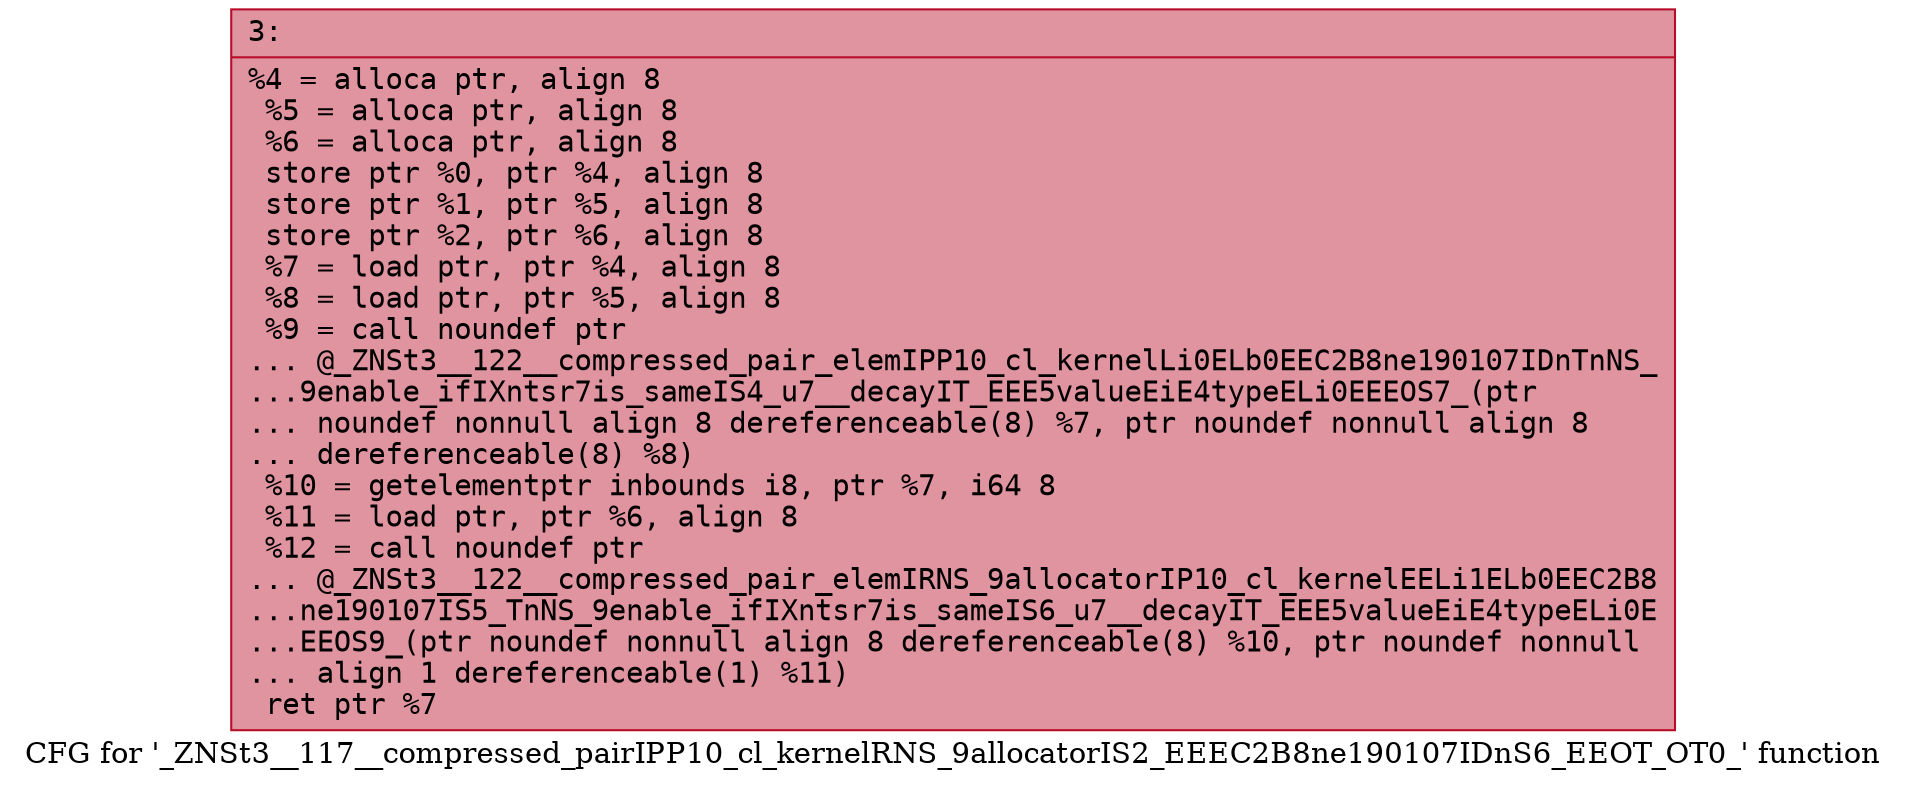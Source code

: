digraph "CFG for '_ZNSt3__117__compressed_pairIPP10_cl_kernelRNS_9allocatorIS2_EEEC2B8ne190107IDnS6_EEOT_OT0_' function" {
	label="CFG for '_ZNSt3__117__compressed_pairIPP10_cl_kernelRNS_9allocatorIS2_EEEC2B8ne190107IDnS6_EEOT_OT0_' function";

	Node0x6000005c13b0 [shape=record,color="#b70d28ff", style=filled, fillcolor="#b70d2870" fontname="Courier",label="{3:\l|  %4 = alloca ptr, align 8\l  %5 = alloca ptr, align 8\l  %6 = alloca ptr, align 8\l  store ptr %0, ptr %4, align 8\l  store ptr %1, ptr %5, align 8\l  store ptr %2, ptr %6, align 8\l  %7 = load ptr, ptr %4, align 8\l  %8 = load ptr, ptr %5, align 8\l  %9 = call noundef ptr\l... @_ZNSt3__122__compressed_pair_elemIPP10_cl_kernelLi0ELb0EEC2B8ne190107IDnTnNS_\l...9enable_ifIXntsr7is_sameIS4_u7__decayIT_EEE5valueEiE4typeELi0EEEOS7_(ptr\l... noundef nonnull align 8 dereferenceable(8) %7, ptr noundef nonnull align 8\l... dereferenceable(8) %8)\l  %10 = getelementptr inbounds i8, ptr %7, i64 8\l  %11 = load ptr, ptr %6, align 8\l  %12 = call noundef ptr\l... @_ZNSt3__122__compressed_pair_elemIRNS_9allocatorIP10_cl_kernelEELi1ELb0EEC2B8\l...ne190107IS5_TnNS_9enable_ifIXntsr7is_sameIS6_u7__decayIT_EEE5valueEiE4typeELi0E\l...EEOS9_(ptr noundef nonnull align 8 dereferenceable(8) %10, ptr noundef nonnull\l... align 1 dereferenceable(1) %11)\l  ret ptr %7\l}"];
}
